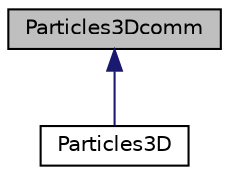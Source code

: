 digraph "Particles3Dcomm"
{
 // INTERACTIVE_SVG=YES
 // LATEX_PDF_SIZE
  edge [fontname="Helvetica",fontsize="10",labelfontname="Helvetica",labelfontsize="10"];
  node [fontname="Helvetica",fontsize="10",shape=record];
  Node1 [label="Particles3Dcomm",height=0.2,width=0.4,color="black", fillcolor="grey75", style="filled", fontcolor="black",tooltip="class for particles of the same species with communications methods"];
  Node1 -> Node2 [dir="back",color="midnightblue",fontsize="10",style="solid",fontname="Helvetica"];
  Node2 [label="Particles3D",height=0.2,width=0.4,color="black", fillcolor="white", style="filled",URL="$d3/dc4/class_particles3_d.html",tooltip="Class for particles of the same species, in a 2D space and 3 component velocity."];
}
